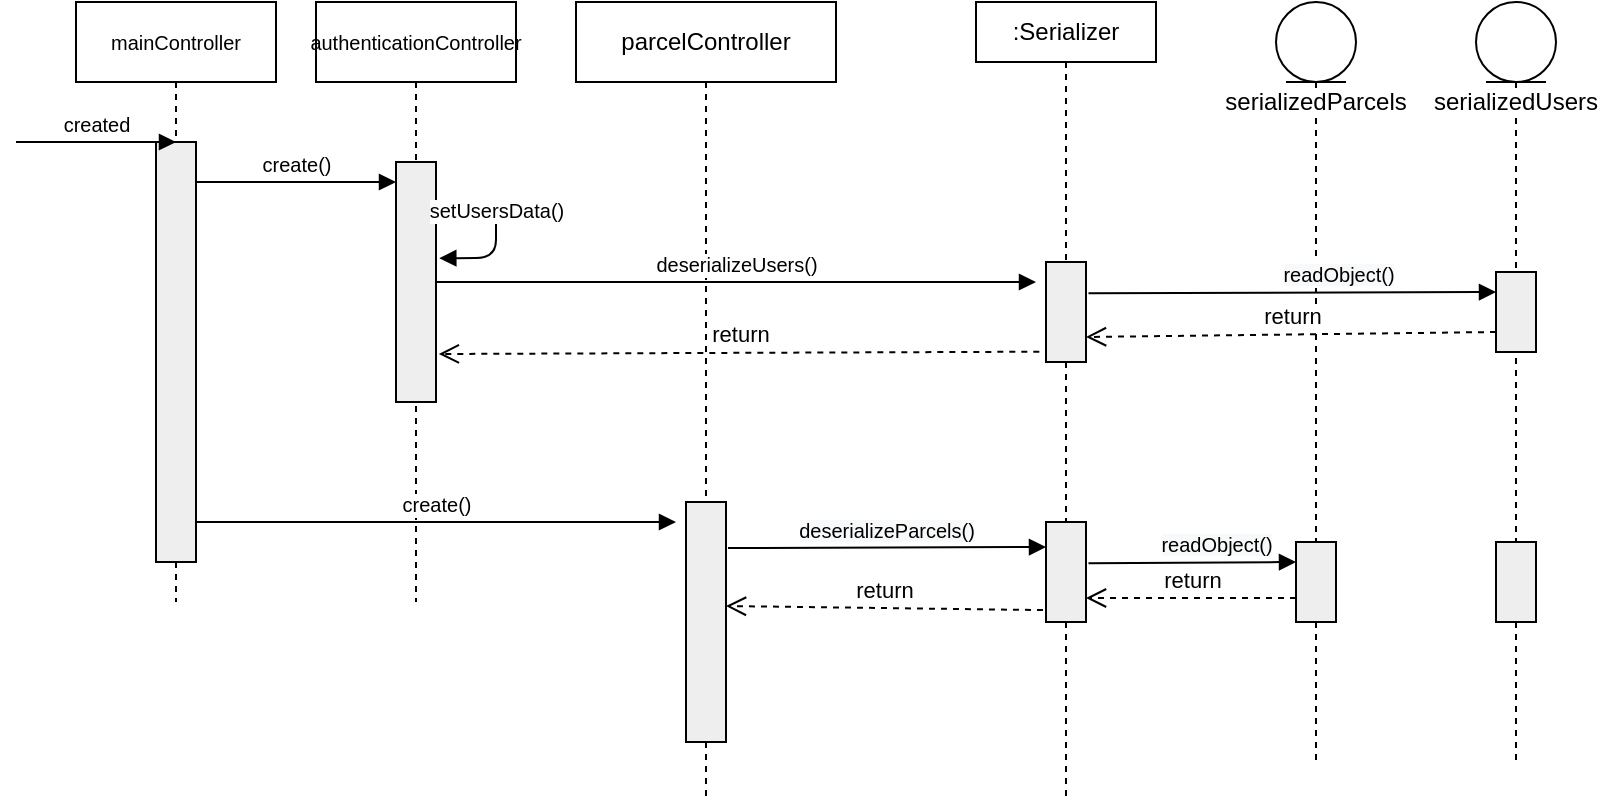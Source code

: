 <mxfile version="12.9.6" type="device"><diagram id="jlmEHatR7OFTjcvyFHJQ" name="Page-1"><mxGraphModel dx="1185" dy="621" grid="1" gridSize="10" guides="1" tooltips="1" connect="1" arrows="1" fold="1" page="1" pageScale="1" pageWidth="850" pageHeight="1100" math="0" shadow="0"><root><mxCell id="0"/><mxCell id="1" parent="0"/><mxCell id="Qi8HrF6mY_pfpNBTO8mW-2" value="parcelController" style="shape=rect;html=1;whiteSpace=wrap;align=center;" parent="1" vertex="1"><mxGeometry x="300" y="50" width="130" height="40" as="geometry"/></mxCell><mxCell id="Qi8HrF6mY_pfpNBTO8mW-3" value="" style="edgeStyle=none;html=1;dashed=1;endArrow=none;align=center;verticalAlign=bottom;exitX=0.5;exitY=1;" parent="1" source="Qi8HrF6mY_pfpNBTO8mW-11" edge="1"><mxGeometry x="1" relative="1" as="geometry"><mxPoint x="365" y="450" as="targetPoint"/></mxGeometry></mxCell><mxCell id="Qi8HrF6mY_pfpNBTO8mW-4" value=":Serializer" style="shape=rect;html=1;whiteSpace=wrap;align=center;" parent="1" vertex="1"><mxGeometry x="500" y="50" width="90" height="30" as="geometry"/></mxCell><mxCell id="Qi8HrF6mY_pfpNBTO8mW-5" value="" style="edgeStyle=none;html=1;dashed=1;endArrow=none;align=center;verticalAlign=bottom;exitX=0.5;exitY=1;" parent="1" source="Qi8HrF6mY_pfpNBTO8mW-9" edge="1"><mxGeometry x="1" relative="1" as="geometry"><mxPoint x="545" y="450" as="targetPoint"/></mxGeometry></mxCell><mxCell id="Qi8HrF6mY_pfpNBTO8mW-9" value="" style="shape=rect;html=1;fillColor=#eeeeee;" parent="1" vertex="1"><mxGeometry x="535" y="310" width="20" height="50" as="geometry"/></mxCell><mxCell id="Qi8HrF6mY_pfpNBTO8mW-10" value="" style="edgeStyle=none;html=1;dashed=1;endArrow=none;align=center;verticalAlign=bottom;exitX=0.5;exitY=1;" parent="1" source="Kfocet68n-NtJMJa00Am-11" target="Qi8HrF6mY_pfpNBTO8mW-9" edge="1"><mxGeometry x="1" relative="1" as="geometry"><mxPoint x="545" y="440" as="targetPoint"/><mxPoint x="545" y="80" as="sourcePoint"/></mxGeometry></mxCell><mxCell id="Qi8HrF6mY_pfpNBTO8mW-11" value="" style="shape=rect;html=1;fillColor=#eeeeee;" parent="1" vertex="1"><mxGeometry x="355" y="300" width="20" height="120" as="geometry"/></mxCell><mxCell id="Qi8HrF6mY_pfpNBTO8mW-12" value="" style="edgeStyle=none;html=1;dashed=1;endArrow=none;align=center;verticalAlign=bottom;exitX=0.5;exitY=1;" parent="1" source="Qi8HrF6mY_pfpNBTO8mW-2" target="Qi8HrF6mY_pfpNBTO8mW-11" edge="1"><mxGeometry x="1" relative="1" as="geometry"><mxPoint x="365" y="440" as="targetPoint"/><mxPoint x="365" y="80" as="sourcePoint"/></mxGeometry></mxCell><mxCell id="Qi8HrF6mY_pfpNBTO8mW-15" value="serializedParcels&lt;br&gt;" style="shape=umlLifeline;participant=umlEntity;perimeter=lifelinePerimeter;whiteSpace=wrap;html=1;container=1;collapsible=0;recursiveResize=0;verticalAlign=top;spacingTop=36;labelBackgroundColor=#ffffff;outlineConnect=0;" parent="1" vertex="1"><mxGeometry x="650" y="50" width="40" height="380" as="geometry"/></mxCell><mxCell id="Qi8HrF6mY_pfpNBTO8mW-16" value="" style="shape=rect;html=1;fillColor=#eeeeee;" parent="Qi8HrF6mY_pfpNBTO8mW-15" vertex="1"><mxGeometry x="10" y="270" width="20" height="40" as="geometry"/></mxCell><mxCell id="Kfocet68n-NtJMJa00Am-15" value="&lt;span style=&quot;font-size: 10px ; background-color: rgb(248 , 249 , 250)&quot;&gt;readObject()&lt;br&gt;&lt;/span&gt;" style="html=1;verticalAlign=bottom;endArrow=block;entryX=0;entryY=0.25;entryDx=0;entryDy=0;exitX=1.062;exitY=0.412;exitDx=0;exitDy=0;exitPerimeter=0;" edge="1" parent="Qi8HrF6mY_pfpNBTO8mW-15" target="Kfocet68n-NtJMJa00Am-14"><mxGeometry x="0.229" width="80" relative="1" as="geometry"><mxPoint x="-93.76" y="145.6" as="sourcePoint"/><mxPoint x="-105" y="145" as="targetPoint"/><mxPoint as="offset"/></mxGeometry></mxCell><mxCell id="Qi8HrF6mY_pfpNBTO8mW-17" value="&lt;span style=&quot;font-size: 10px ; background-color: rgb(248 , 249 , 250)&quot;&gt;deserializeParcels()&lt;/span&gt;" style="html=1;verticalAlign=bottom;endArrow=block;entryX=0;entryY=0.25;entryDx=0;entryDy=0;" parent="1" target="Qi8HrF6mY_pfpNBTO8mW-9" edge="1"><mxGeometry width="80" relative="1" as="geometry"><mxPoint x="376" y="323" as="sourcePoint"/><mxPoint x="510" y="440" as="targetPoint"/></mxGeometry></mxCell><mxCell id="Qi8HrF6mY_pfpNBTO8mW-18" value="&lt;span style=&quot;font-size: 10px ; background-color: rgb(248 , 249 , 250)&quot;&gt;readObject()&lt;br&gt;&lt;/span&gt;" style="html=1;verticalAlign=bottom;endArrow=block;entryX=0;entryY=0.25;entryDx=0;entryDy=0;exitX=1.062;exitY=0.412;exitDx=0;exitDy=0;exitPerimeter=0;" parent="1" source="Qi8HrF6mY_pfpNBTO8mW-9" target="Qi8HrF6mY_pfpNBTO8mW-16" edge="1"><mxGeometry x="0.229" width="80" relative="1" as="geometry"><mxPoint x="386.24" y="331.6" as="sourcePoint"/><mxPoint x="545" y="330" as="targetPoint"/><mxPoint as="offset"/></mxGeometry></mxCell><mxCell id="Qi8HrF6mY_pfpNBTO8mW-19" value="return" style="html=1;verticalAlign=bottom;endArrow=open;dashed=1;endSize=8;" parent="1" edge="1"><mxGeometry relative="1" as="geometry"><mxPoint x="660" y="348" as="sourcePoint"/><mxPoint x="555" y="348" as="targetPoint"/></mxGeometry></mxCell><mxCell id="Qi8HrF6mY_pfpNBTO8mW-20" value="return" style="html=1;verticalAlign=bottom;endArrow=open;dashed=1;endSize=8;exitX=-0.076;exitY=0.881;exitDx=0;exitDy=0;exitPerimeter=0;fontSize=11;" parent="1" source="Qi8HrF6mY_pfpNBTO8mW-9" edge="1"><mxGeometry relative="1" as="geometry"><mxPoint x="518" y="350" as="sourcePoint"/><mxPoint x="375" y="352" as="targetPoint"/></mxGeometry></mxCell><mxCell id="Kfocet68n-NtJMJa00Am-1" value="mainController" style="shape=umlLifeline;perimeter=lifelinePerimeter;whiteSpace=wrap;html=1;container=1;collapsible=0;recursiveResize=0;outlineConnect=0;fontSize=10;" vertex="1" parent="1"><mxGeometry x="50" y="50" width="100" height="300" as="geometry"/></mxCell><mxCell id="Kfocet68n-NtJMJa00Am-6" value="" style="shape=rect;html=1;fillColor=#eeeeee;" vertex="1" parent="Kfocet68n-NtJMJa00Am-1"><mxGeometry x="40" y="70" width="20" height="210" as="geometry"/></mxCell><mxCell id="Kfocet68n-NtJMJa00Am-2" value="authenticationController" style="shape=umlLifeline;perimeter=lifelinePerimeter;whiteSpace=wrap;html=1;container=1;collapsible=0;recursiveResize=0;outlineConnect=0;fontSize=10;" vertex="1" parent="1"><mxGeometry x="170" y="50" width="100" height="300" as="geometry"/></mxCell><mxCell id="Kfocet68n-NtJMJa00Am-8" value="" style="shape=rect;html=1;fillColor=#eeeeee;" vertex="1" parent="Kfocet68n-NtJMJa00Am-2"><mxGeometry x="40" y="80" width="20" height="120" as="geometry"/></mxCell><mxCell id="Kfocet68n-NtJMJa00Am-3" value="serializedUsers" style="shape=umlLifeline;participant=umlEntity;perimeter=lifelinePerimeter;whiteSpace=wrap;html=1;container=1;collapsible=0;recursiveResize=0;verticalAlign=top;spacingTop=36;labelBackgroundColor=#ffffff;outlineConnect=0;" vertex="1" parent="1"><mxGeometry x="750" y="50" width="40" height="380" as="geometry"/></mxCell><mxCell id="Kfocet68n-NtJMJa00Am-4" value="" style="shape=rect;html=1;fillColor=#eeeeee;" vertex="1" parent="Kfocet68n-NtJMJa00Am-3"><mxGeometry x="10" y="270" width="20" height="40" as="geometry"/></mxCell><mxCell id="Kfocet68n-NtJMJa00Am-14" value="" style="shape=rect;html=1;fillColor=#eeeeee;" vertex="1" parent="Kfocet68n-NtJMJa00Am-3"><mxGeometry x="10" y="135" width="20" height="40" as="geometry"/></mxCell><mxCell id="Kfocet68n-NtJMJa00Am-7" value="created" style="html=1;verticalAlign=bottom;endArrow=block;fontSize=10;" edge="1" parent="1"><mxGeometry width="80" relative="1" as="geometry"><mxPoint x="20" y="120" as="sourcePoint"/><mxPoint x="100" y="120" as="targetPoint"/></mxGeometry></mxCell><mxCell id="Kfocet68n-NtJMJa00Am-9" value="create()" style="html=1;verticalAlign=bottom;endArrow=block;fontSize=10;" edge="1" parent="1"><mxGeometry width="80" relative="1" as="geometry"><mxPoint x="110" y="140" as="sourcePoint"/><mxPoint x="210" y="140" as="targetPoint"/></mxGeometry></mxCell><mxCell id="Kfocet68n-NtJMJa00Am-10" value="setUsersData()" style="html=1;verticalAlign=bottom;endArrow=block;fontSize=10;entryX=1.083;entryY=0.401;entryDx=0;entryDy=0;entryPerimeter=0;" edge="1" parent="1" target="Kfocet68n-NtJMJa00Am-8"><mxGeometry width="80" relative="1" as="geometry"><mxPoint x="230" y="150" as="sourcePoint"/><mxPoint x="310" y="150" as="targetPoint"/><Array as="points"><mxPoint x="260" y="150"/><mxPoint x="260" y="178"/></Array></mxGeometry></mxCell><mxCell id="Kfocet68n-NtJMJa00Am-11" value="" style="shape=rect;html=1;fillColor=#eeeeee;" vertex="1" parent="1"><mxGeometry x="535" y="180" width="20" height="50" as="geometry"/></mxCell><mxCell id="Kfocet68n-NtJMJa00Am-12" value="" style="edgeStyle=none;html=1;dashed=1;endArrow=none;align=center;verticalAlign=bottom;exitX=0.5;exitY=1;" edge="1" parent="1" source="Qi8HrF6mY_pfpNBTO8mW-4" target="Kfocet68n-NtJMJa00Am-11"><mxGeometry x="1" relative="1" as="geometry"><mxPoint x="545" y="310.0" as="targetPoint"/><mxPoint x="545" y="80" as="sourcePoint"/></mxGeometry></mxCell><mxCell id="Kfocet68n-NtJMJa00Am-13" value="deserializeUsers()" style="html=1;verticalAlign=bottom;endArrow=block;fontSize=10;exitX=1;exitY=0.5;exitDx=0;exitDy=0;" edge="1" parent="1" source="Kfocet68n-NtJMJa00Am-8"><mxGeometry width="80" relative="1" as="geometry"><mxPoint x="430" y="190" as="sourcePoint"/><mxPoint x="530" y="190" as="targetPoint"/></mxGeometry></mxCell><mxCell id="Kfocet68n-NtJMJa00Am-17" value="return" style="html=1;verticalAlign=bottom;endArrow=open;dashed=1;endSize=8;exitX=-0.167;exitY=0.897;exitDx=0;exitDy=0;exitPerimeter=0;entryX=1.071;entryY=0.8;entryDx=0;entryDy=0;entryPerimeter=0;" edge="1" parent="1" source="Kfocet68n-NtJMJa00Am-11" target="Kfocet68n-NtJMJa00Am-8"><mxGeometry relative="1" as="geometry"><mxPoint x="535" y="220" as="sourcePoint"/><mxPoint x="230" y="220" as="targetPoint"/></mxGeometry></mxCell><mxCell id="Kfocet68n-NtJMJa00Am-16" value="return" style="html=1;verticalAlign=bottom;endArrow=open;dashed=1;endSize=8;exitX=0;exitY=0.75;exitDx=0;exitDy=0;entryX=1;entryY=0.75;entryDx=0;entryDy=0;" edge="1" parent="1" source="Kfocet68n-NtJMJa00Am-14" target="Kfocet68n-NtJMJa00Am-11"><mxGeometry relative="1" as="geometry"><mxPoint x="750" y="213" as="sourcePoint"/><mxPoint x="555" y="213" as="targetPoint"/></mxGeometry></mxCell><mxCell id="Kfocet68n-NtJMJa00Am-18" value="create()" style="html=1;verticalAlign=bottom;endArrow=block;fontSize=10;" edge="1" parent="1"><mxGeometry width="80" relative="1" as="geometry"><mxPoint x="110" y="310" as="sourcePoint"/><mxPoint x="350" y="310" as="targetPoint"/></mxGeometry></mxCell></root></mxGraphModel></diagram></mxfile>